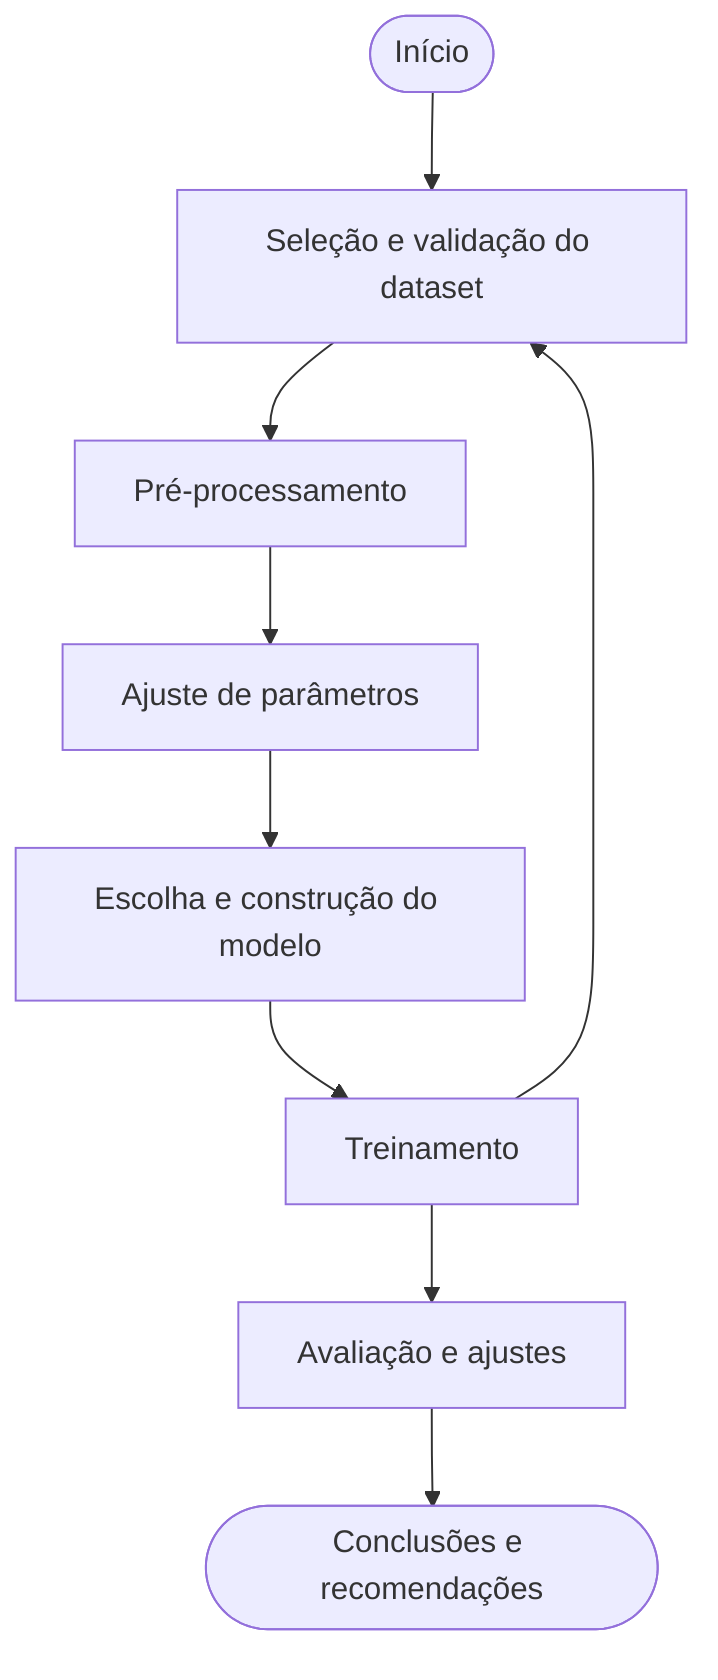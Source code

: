 flowchart TD
    Start(["Início"]) --> Dataset["Seleção e validação do dataset"]
    Dataset --> Preproc["Pré-processamento"]
    Preproc --> Params["Ajuste de parâmetros"]
    Params --> Model["Escolha e construção do modelo"]
    Model --> Train["Treinamento"]
    Train --> Eval["Avaliação e ajustes"] & Dataset
    Eval --> Conclude(["Conclusões e recomendações"])